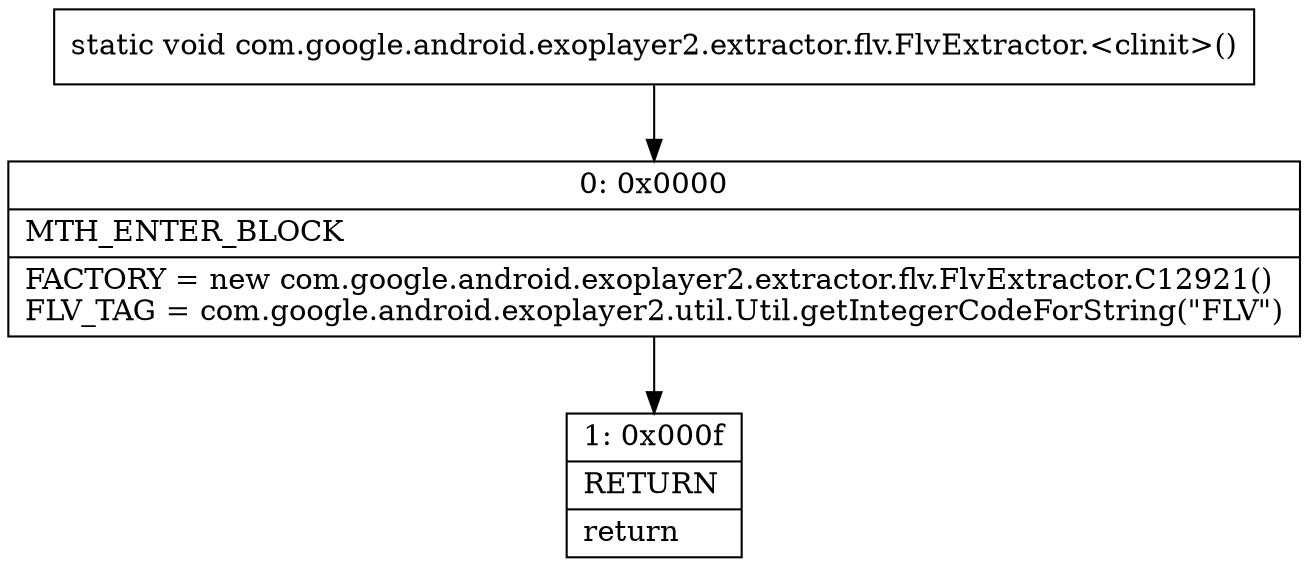 digraph "CFG forcom.google.android.exoplayer2.extractor.flv.FlvExtractor.\<clinit\>()V" {
Node_0 [shape=record,label="{0\:\ 0x0000|MTH_ENTER_BLOCK\l|FACTORY = new com.google.android.exoplayer2.extractor.flv.FlvExtractor.C12921()\lFLV_TAG = com.google.android.exoplayer2.util.Util.getIntegerCodeForString(\"FLV\")\l}"];
Node_1 [shape=record,label="{1\:\ 0x000f|RETURN\l|return\l}"];
MethodNode[shape=record,label="{static void com.google.android.exoplayer2.extractor.flv.FlvExtractor.\<clinit\>() }"];
MethodNode -> Node_0;
Node_0 -> Node_1;
}

